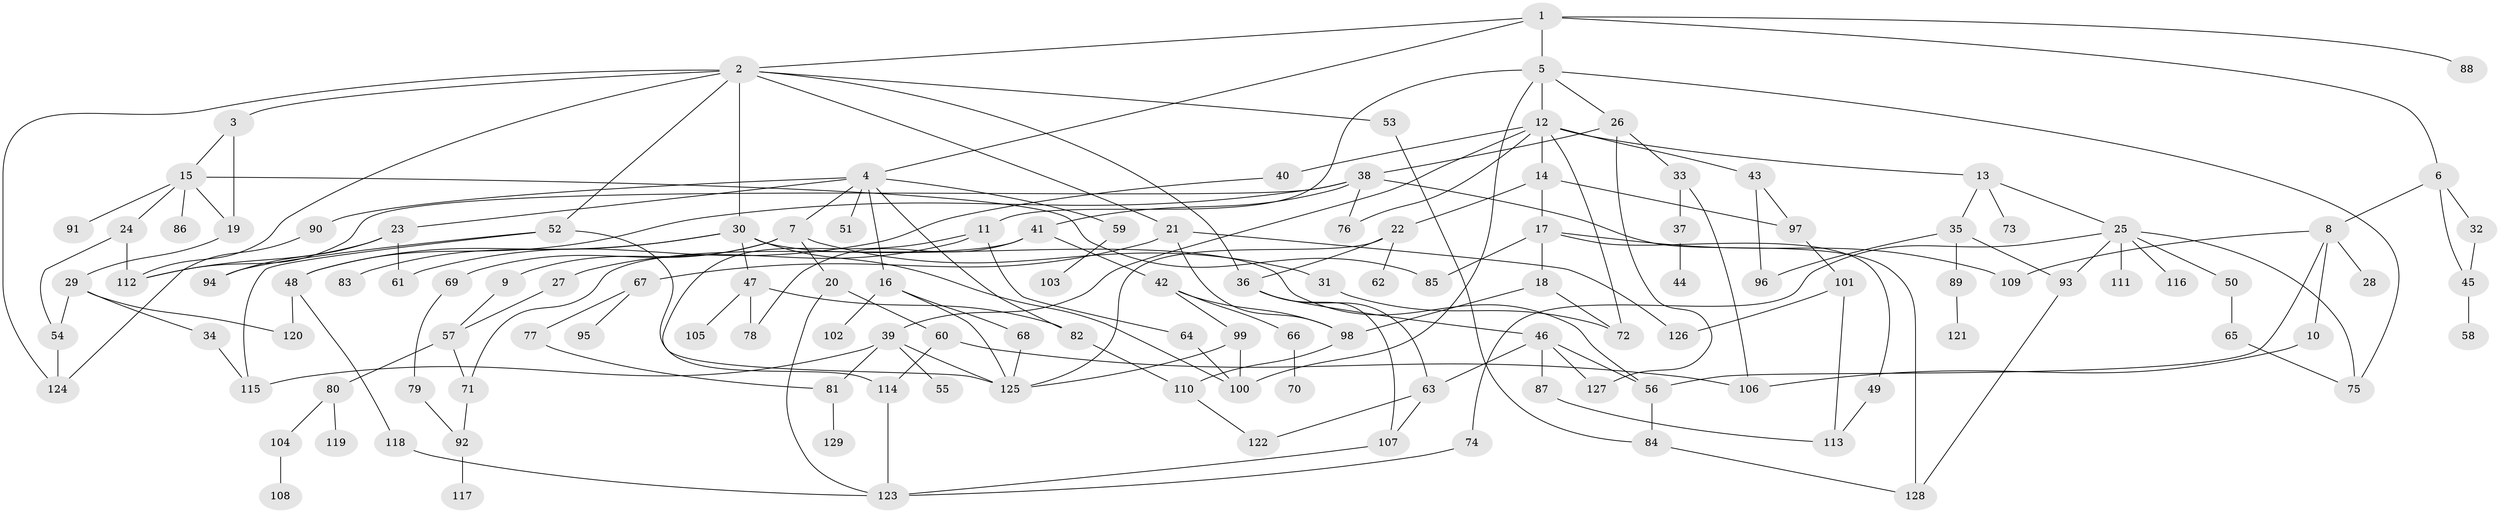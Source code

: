 // Generated by graph-tools (version 1.1) at 2025/49/03/09/25 03:49:17]
// undirected, 129 vertices, 189 edges
graph export_dot {
graph [start="1"]
  node [color=gray90,style=filled];
  1;
  2;
  3;
  4;
  5;
  6;
  7;
  8;
  9;
  10;
  11;
  12;
  13;
  14;
  15;
  16;
  17;
  18;
  19;
  20;
  21;
  22;
  23;
  24;
  25;
  26;
  27;
  28;
  29;
  30;
  31;
  32;
  33;
  34;
  35;
  36;
  37;
  38;
  39;
  40;
  41;
  42;
  43;
  44;
  45;
  46;
  47;
  48;
  49;
  50;
  51;
  52;
  53;
  54;
  55;
  56;
  57;
  58;
  59;
  60;
  61;
  62;
  63;
  64;
  65;
  66;
  67;
  68;
  69;
  70;
  71;
  72;
  73;
  74;
  75;
  76;
  77;
  78;
  79;
  80;
  81;
  82;
  83;
  84;
  85;
  86;
  87;
  88;
  89;
  90;
  91;
  92;
  93;
  94;
  95;
  96;
  97;
  98;
  99;
  100;
  101;
  102;
  103;
  104;
  105;
  106;
  107;
  108;
  109;
  110;
  111;
  112;
  113;
  114;
  115;
  116;
  117;
  118;
  119;
  120;
  121;
  122;
  123;
  124;
  125;
  126;
  127;
  128;
  129;
  1 -- 2;
  1 -- 4;
  1 -- 5;
  1 -- 6;
  1 -- 88;
  2 -- 3;
  2 -- 21;
  2 -- 30;
  2 -- 52;
  2 -- 53;
  2 -- 124;
  2 -- 36;
  2 -- 112;
  3 -- 15;
  3 -- 19;
  4 -- 7;
  4 -- 16;
  4 -- 23;
  4 -- 51;
  4 -- 59;
  4 -- 90;
  4 -- 82;
  5 -- 11;
  5 -- 12;
  5 -- 26;
  5 -- 75;
  5 -- 100;
  6 -- 8;
  6 -- 32;
  6 -- 45;
  7 -- 9;
  7 -- 20;
  7 -- 31;
  7 -- 69;
  8 -- 10;
  8 -- 28;
  8 -- 56;
  8 -- 109;
  9 -- 57;
  10 -- 106;
  11 -- 27;
  11 -- 64;
  11 -- 114;
  12 -- 13;
  12 -- 14;
  12 -- 39;
  12 -- 40;
  12 -- 43;
  12 -- 76;
  12 -- 72;
  13 -- 25;
  13 -- 35;
  13 -- 73;
  14 -- 17;
  14 -- 22;
  14 -- 97;
  15 -- 19;
  15 -- 24;
  15 -- 85;
  15 -- 86;
  15 -- 91;
  16 -- 68;
  16 -- 102;
  16 -- 125;
  17 -- 18;
  17 -- 49;
  17 -- 109;
  17 -- 85;
  18 -- 98;
  18 -- 72;
  19 -- 29;
  20 -- 60;
  20 -- 123;
  21 -- 67;
  21 -- 126;
  21 -- 98;
  22 -- 36;
  22 -- 62;
  22 -- 125;
  23 -- 61;
  23 -- 94;
  23 -- 112;
  24 -- 54;
  24 -- 112;
  25 -- 50;
  25 -- 74;
  25 -- 93;
  25 -- 111;
  25 -- 116;
  25 -- 75;
  26 -- 33;
  26 -- 38;
  26 -- 127;
  27 -- 57;
  29 -- 34;
  29 -- 120;
  29 -- 54;
  30 -- 47;
  30 -- 83;
  30 -- 100;
  30 -- 56;
  30 -- 48;
  31 -- 72;
  32 -- 45;
  33 -- 37;
  33 -- 106;
  34 -- 115;
  35 -- 89;
  35 -- 96;
  35 -- 93;
  36 -- 46;
  36 -- 107;
  36 -- 63;
  37 -- 44;
  38 -- 41;
  38 -- 48;
  38 -- 112;
  38 -- 76;
  38 -- 128;
  39 -- 55;
  39 -- 81;
  39 -- 125;
  39 -- 115;
  40 -- 61;
  41 -- 42;
  41 -- 71;
  41 -- 78;
  42 -- 66;
  42 -- 99;
  42 -- 98;
  43 -- 96;
  43 -- 97;
  45 -- 58;
  46 -- 63;
  46 -- 87;
  46 -- 127;
  46 -- 56;
  47 -- 78;
  47 -- 82;
  47 -- 105;
  48 -- 118;
  48 -- 120;
  49 -- 113;
  50 -- 65;
  52 -- 94;
  52 -- 115;
  52 -- 125;
  53 -- 84;
  54 -- 124;
  56 -- 84;
  57 -- 80;
  57 -- 71;
  59 -- 103;
  60 -- 106;
  60 -- 114;
  63 -- 122;
  63 -- 107;
  64 -- 100;
  65 -- 75;
  66 -- 70;
  67 -- 77;
  67 -- 95;
  68 -- 125;
  69 -- 79;
  71 -- 92;
  74 -- 123;
  77 -- 81;
  79 -- 92;
  80 -- 104;
  80 -- 119;
  81 -- 129;
  82 -- 110;
  84 -- 128;
  87 -- 113;
  89 -- 121;
  90 -- 124;
  92 -- 117;
  93 -- 128;
  97 -- 101;
  98 -- 110;
  99 -- 100;
  99 -- 125;
  101 -- 113;
  101 -- 126;
  104 -- 108;
  107 -- 123;
  110 -- 122;
  114 -- 123;
  118 -- 123;
}
